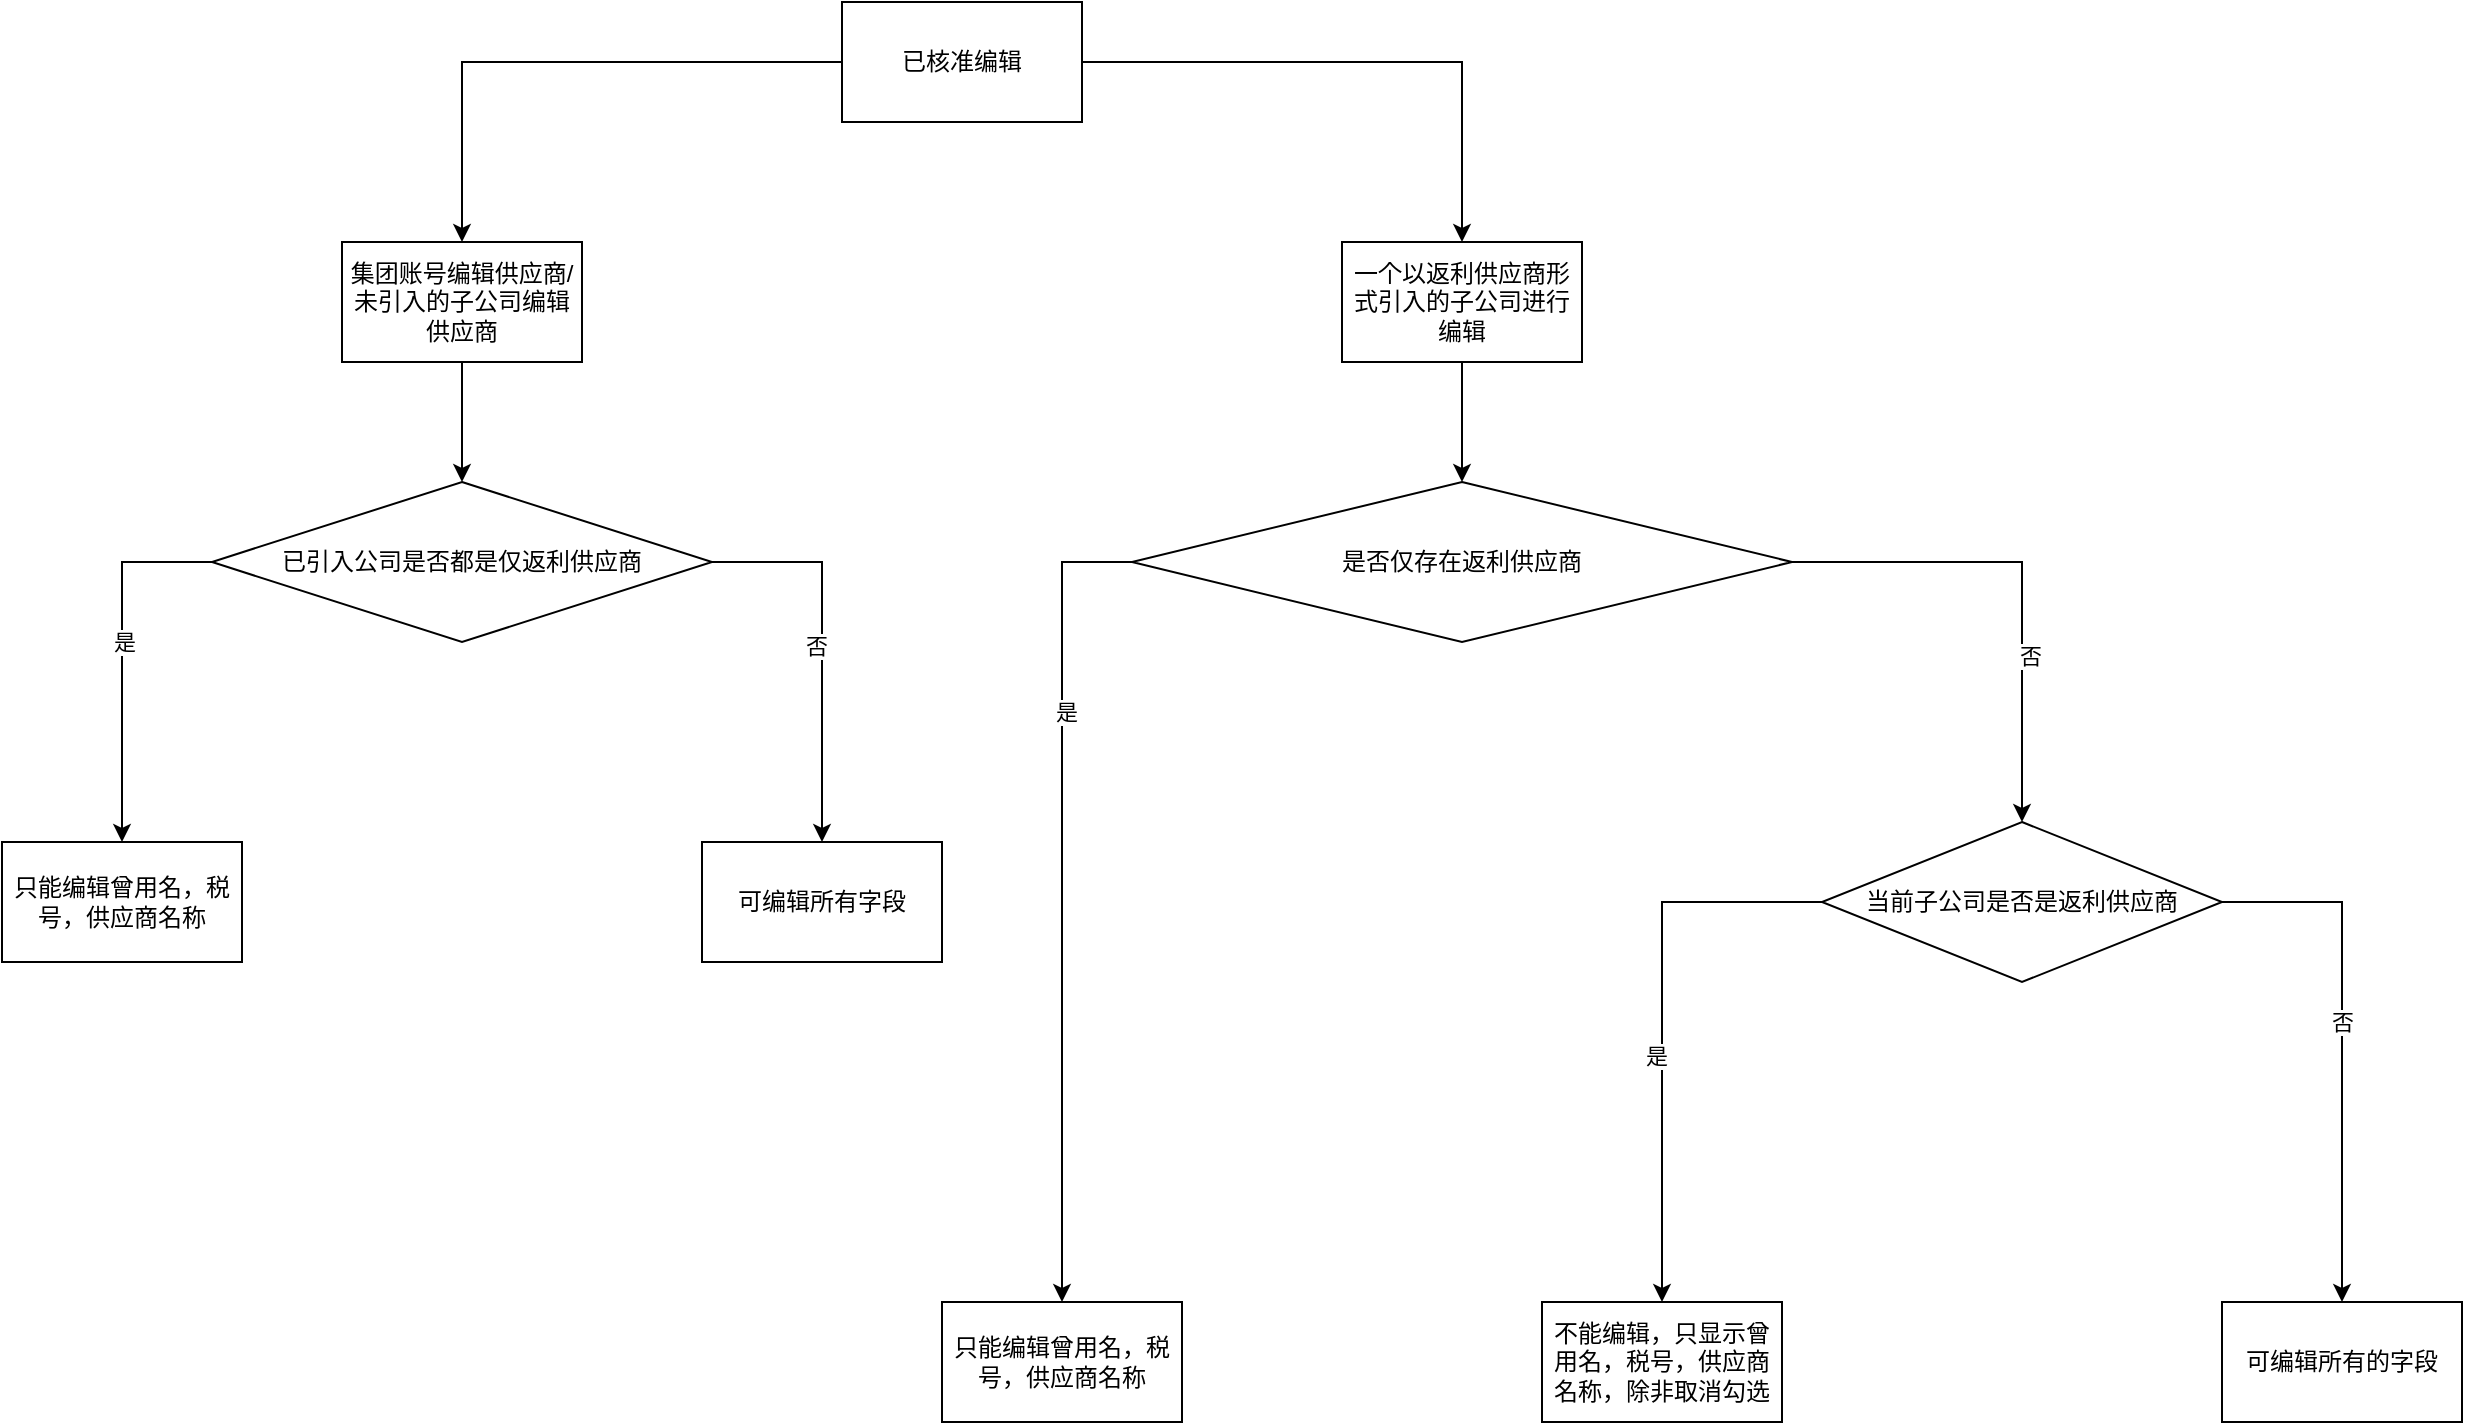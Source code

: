 <mxfile version="14.9.6" type="github">
  <diagram id="-yAz3KXv2Li3pUXSeUJh" name="Page-1">
    <mxGraphModel dx="2249" dy="762" grid="1" gridSize="10" guides="1" tooltips="1" connect="1" arrows="1" fold="1" page="1" pageScale="1" pageWidth="827" pageHeight="1169" math="0" shadow="0">
      <root>
        <mxCell id="0" />
        <mxCell id="1" parent="0" />
        <mxCell id="Qi2F_NPSz92GtJcu_lA_-3" style="edgeStyle=orthogonalEdgeStyle;rounded=0;orthogonalLoop=1;jettySize=auto;html=1;entryX=0.5;entryY=0;entryDx=0;entryDy=0;" edge="1" parent="1" source="Qi2F_NPSz92GtJcu_lA_-1" target="Qi2F_NPSz92GtJcu_lA_-2">
          <mxGeometry relative="1" as="geometry" />
        </mxCell>
        <mxCell id="Qi2F_NPSz92GtJcu_lA_-6" style="edgeStyle=orthogonalEdgeStyle;rounded=0;orthogonalLoop=1;jettySize=auto;html=1;entryX=0.5;entryY=0;entryDx=0;entryDy=0;" edge="1" parent="1" source="Qi2F_NPSz92GtJcu_lA_-1" target="Qi2F_NPSz92GtJcu_lA_-4">
          <mxGeometry relative="1" as="geometry" />
        </mxCell>
        <mxCell id="Qi2F_NPSz92GtJcu_lA_-1" value="已核准编辑" style="rounded=0;whiteSpace=wrap;html=1;" vertex="1" parent="1">
          <mxGeometry x="270" y="80" width="120" height="60" as="geometry" />
        </mxCell>
        <mxCell id="Qi2F_NPSz92GtJcu_lA_-18" style="edgeStyle=orthogonalEdgeStyle;rounded=0;orthogonalLoop=1;jettySize=auto;html=1;entryX=0.5;entryY=0;entryDx=0;entryDy=0;" edge="1" parent="1" source="Qi2F_NPSz92GtJcu_lA_-2" target="Qi2F_NPSz92GtJcu_lA_-17">
          <mxGeometry relative="1" as="geometry" />
        </mxCell>
        <mxCell id="Qi2F_NPSz92GtJcu_lA_-2" value="一个以返利供应商形式引入的子公司进行编辑" style="rounded=0;whiteSpace=wrap;html=1;" vertex="1" parent="1">
          <mxGeometry x="520" y="200" width="120" height="60" as="geometry" />
        </mxCell>
        <mxCell id="Qi2F_NPSz92GtJcu_lA_-12" style="edgeStyle=orthogonalEdgeStyle;rounded=0;orthogonalLoop=1;jettySize=auto;html=1;entryX=0.5;entryY=0;entryDx=0;entryDy=0;" edge="1" parent="1" source="Qi2F_NPSz92GtJcu_lA_-4" target="Qi2F_NPSz92GtJcu_lA_-9">
          <mxGeometry relative="1" as="geometry" />
        </mxCell>
        <mxCell id="Qi2F_NPSz92GtJcu_lA_-4" value="集团账号编辑供应商/未引入的子公司编辑供应商" style="rounded=0;whiteSpace=wrap;html=1;" vertex="1" parent="1">
          <mxGeometry x="20" y="200" width="120" height="60" as="geometry" />
        </mxCell>
        <mxCell id="Qi2F_NPSz92GtJcu_lA_-13" style="edgeStyle=orthogonalEdgeStyle;rounded=0;orthogonalLoop=1;jettySize=auto;html=1;entryX=0.5;entryY=0;entryDx=0;entryDy=0;exitX=0;exitY=0.5;exitDx=0;exitDy=0;" edge="1" parent="1" source="Qi2F_NPSz92GtJcu_lA_-9" target="Qi2F_NPSz92GtJcu_lA_-10">
          <mxGeometry relative="1" as="geometry">
            <mxPoint x="-100" y="490" as="targetPoint" />
          </mxGeometry>
        </mxCell>
        <mxCell id="Qi2F_NPSz92GtJcu_lA_-15" value="是" style="edgeLabel;html=1;align=center;verticalAlign=middle;resizable=0;points=[];" vertex="1" connectable="0" parent="Qi2F_NPSz92GtJcu_lA_-13">
          <mxGeometry x="-0.081" y="1" relative="1" as="geometry">
            <mxPoint as="offset" />
          </mxGeometry>
        </mxCell>
        <mxCell id="Qi2F_NPSz92GtJcu_lA_-14" style="edgeStyle=orthogonalEdgeStyle;rounded=0;orthogonalLoop=1;jettySize=auto;html=1;entryX=0.5;entryY=0;entryDx=0;entryDy=0;exitX=1;exitY=0.5;exitDx=0;exitDy=0;" edge="1" parent="1" source="Qi2F_NPSz92GtJcu_lA_-9" target="Qi2F_NPSz92GtJcu_lA_-11">
          <mxGeometry relative="1" as="geometry">
            <mxPoint x="270" y="490" as="targetPoint" />
          </mxGeometry>
        </mxCell>
        <mxCell id="Qi2F_NPSz92GtJcu_lA_-16" value="否" style="edgeLabel;html=1;align=center;verticalAlign=middle;resizable=0;points=[];" vertex="1" connectable="0" parent="Qi2F_NPSz92GtJcu_lA_-14">
          <mxGeometry x="-0.005" y="-3" relative="1" as="geometry">
            <mxPoint as="offset" />
          </mxGeometry>
        </mxCell>
        <mxCell id="Qi2F_NPSz92GtJcu_lA_-9" value="已引入公司是否都是仅返利供应商" style="rhombus;whiteSpace=wrap;html=1;" vertex="1" parent="1">
          <mxGeometry x="-45" y="320" width="250" height="80" as="geometry" />
        </mxCell>
        <mxCell id="Qi2F_NPSz92GtJcu_lA_-10" value="只能编辑曾用名，税号，供应商名称" style="rounded=0;whiteSpace=wrap;html=1;" vertex="1" parent="1">
          <mxGeometry x="-150" y="500" width="120" height="60" as="geometry" />
        </mxCell>
        <mxCell id="Qi2F_NPSz92GtJcu_lA_-11" value="可编辑所有字段" style="rounded=0;whiteSpace=wrap;html=1;" vertex="1" parent="1">
          <mxGeometry x="200" y="500" width="120" height="60" as="geometry" />
        </mxCell>
        <mxCell id="Qi2F_NPSz92GtJcu_lA_-22" style="edgeStyle=orthogonalEdgeStyle;rounded=0;orthogonalLoop=1;jettySize=auto;html=1;entryX=0.5;entryY=0;entryDx=0;entryDy=0;exitX=0;exitY=0.5;exitDx=0;exitDy=0;" edge="1" parent="1" source="Qi2F_NPSz92GtJcu_lA_-17" target="Qi2F_NPSz92GtJcu_lA_-21">
          <mxGeometry relative="1" as="geometry">
            <mxPoint x="410" y="360" as="sourcePoint" />
          </mxGeometry>
        </mxCell>
        <mxCell id="Qi2F_NPSz92GtJcu_lA_-28" value="是" style="edgeLabel;html=1;align=center;verticalAlign=middle;resizable=0;points=[];" vertex="1" connectable="0" parent="Qi2F_NPSz92GtJcu_lA_-22">
          <mxGeometry x="-0.457" y="2" relative="1" as="geometry">
            <mxPoint as="offset" />
          </mxGeometry>
        </mxCell>
        <mxCell id="Qi2F_NPSz92GtJcu_lA_-23" style="edgeStyle=orthogonalEdgeStyle;rounded=0;orthogonalLoop=1;jettySize=auto;html=1;entryX=0.5;entryY=0;entryDx=0;entryDy=0;exitX=1;exitY=0.5;exitDx=0;exitDy=0;" edge="1" parent="1" source="Qi2F_NPSz92GtJcu_lA_-17" target="Qi2F_NPSz92GtJcu_lA_-20">
          <mxGeometry relative="1" as="geometry" />
        </mxCell>
        <mxCell id="Qi2F_NPSz92GtJcu_lA_-29" value="否" style="edgeLabel;html=1;align=center;verticalAlign=middle;resizable=0;points=[];" vertex="1" connectable="0" parent="Qi2F_NPSz92GtJcu_lA_-23">
          <mxGeometry x="0.322" y="4" relative="1" as="geometry">
            <mxPoint as="offset" />
          </mxGeometry>
        </mxCell>
        <mxCell id="Qi2F_NPSz92GtJcu_lA_-17" value="是否仅存在返利供应商" style="rhombus;whiteSpace=wrap;html=1;" vertex="1" parent="1">
          <mxGeometry x="415" y="320" width="330" height="80" as="geometry" />
        </mxCell>
        <mxCell id="Qi2F_NPSz92GtJcu_lA_-26" style="edgeStyle=orthogonalEdgeStyle;rounded=0;orthogonalLoop=1;jettySize=auto;html=1;entryX=0.5;entryY=0;entryDx=0;entryDy=0;" edge="1" parent="1" source="Qi2F_NPSz92GtJcu_lA_-20" target="Qi2F_NPSz92GtJcu_lA_-24">
          <mxGeometry relative="1" as="geometry" />
        </mxCell>
        <mxCell id="Qi2F_NPSz92GtJcu_lA_-30" value="是" style="edgeLabel;html=1;align=center;verticalAlign=middle;resizable=0;points=[];" vertex="1" connectable="0" parent="Qi2F_NPSz92GtJcu_lA_-26">
          <mxGeometry x="0.121" y="-3" relative="1" as="geometry">
            <mxPoint as="offset" />
          </mxGeometry>
        </mxCell>
        <mxCell id="Qi2F_NPSz92GtJcu_lA_-27" style="edgeStyle=orthogonalEdgeStyle;rounded=0;orthogonalLoop=1;jettySize=auto;html=1;entryX=0.5;entryY=0;entryDx=0;entryDy=0;exitX=1;exitY=0.5;exitDx=0;exitDy=0;" edge="1" parent="1" source="Qi2F_NPSz92GtJcu_lA_-20" target="Qi2F_NPSz92GtJcu_lA_-25">
          <mxGeometry relative="1" as="geometry" />
        </mxCell>
        <mxCell id="Qi2F_NPSz92GtJcu_lA_-31" value="否" style="edgeLabel;html=1;align=center;verticalAlign=middle;resizable=0;points=[];" vertex="1" connectable="0" parent="Qi2F_NPSz92GtJcu_lA_-27">
          <mxGeometry x="-0.077" relative="1" as="geometry">
            <mxPoint as="offset" />
          </mxGeometry>
        </mxCell>
        <mxCell id="Qi2F_NPSz92GtJcu_lA_-20" value="当前子公司是否是返利供应商" style="rhombus;whiteSpace=wrap;html=1;" vertex="1" parent="1">
          <mxGeometry x="760" y="490" width="200" height="80" as="geometry" />
        </mxCell>
        <mxCell id="Qi2F_NPSz92GtJcu_lA_-21" value="&lt;span&gt;只能编辑曾用名，税号，供应商名称&lt;/span&gt;" style="rounded=0;whiteSpace=wrap;html=1;" vertex="1" parent="1">
          <mxGeometry x="320" y="730" width="120" height="60" as="geometry" />
        </mxCell>
        <mxCell id="Qi2F_NPSz92GtJcu_lA_-24" value="不能编辑，只显示曾用名，税号，供应商名称，除非取消勾选" style="rounded=0;whiteSpace=wrap;html=1;" vertex="1" parent="1">
          <mxGeometry x="620" y="730" width="120" height="60" as="geometry" />
        </mxCell>
        <mxCell id="Qi2F_NPSz92GtJcu_lA_-25" value="可编辑所有的字段" style="rounded=0;whiteSpace=wrap;html=1;" vertex="1" parent="1">
          <mxGeometry x="960" y="730" width="120" height="60" as="geometry" />
        </mxCell>
      </root>
    </mxGraphModel>
  </diagram>
</mxfile>
